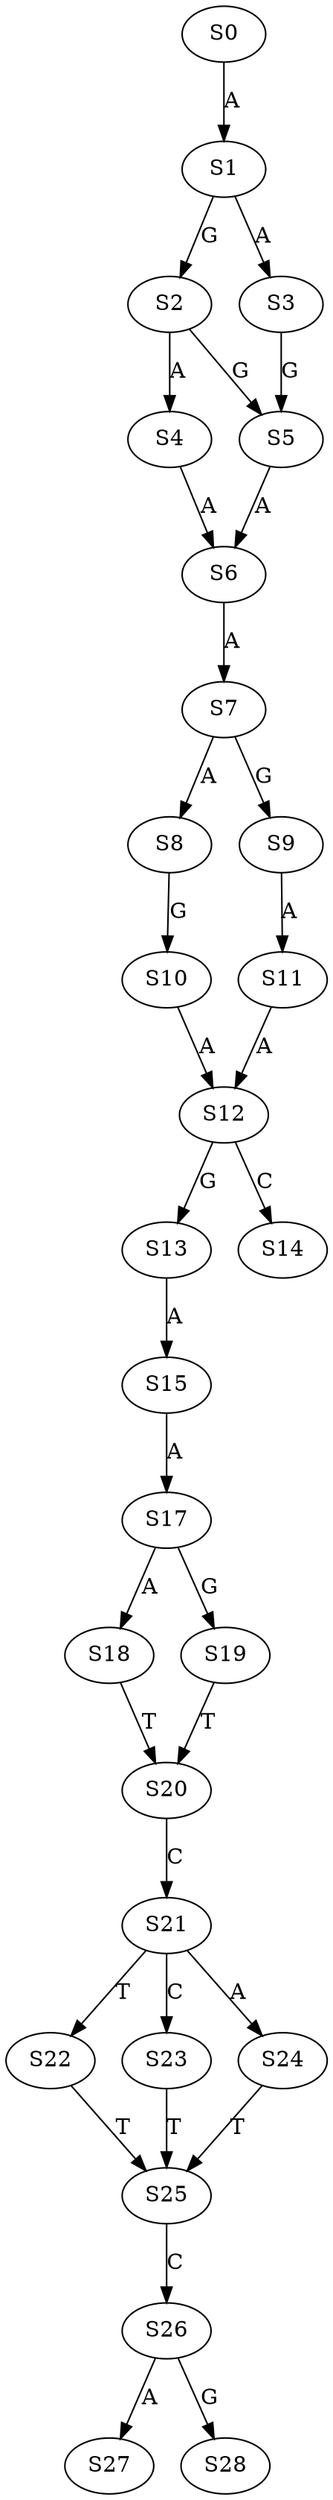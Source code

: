 strict digraph  {
	S0 -> S1 [ label = A ];
	S1 -> S2 [ label = G ];
	S1 -> S3 [ label = A ];
	S2 -> S4 [ label = A ];
	S2 -> S5 [ label = G ];
	S3 -> S5 [ label = G ];
	S4 -> S6 [ label = A ];
	S5 -> S6 [ label = A ];
	S6 -> S7 [ label = A ];
	S7 -> S8 [ label = A ];
	S7 -> S9 [ label = G ];
	S8 -> S10 [ label = G ];
	S9 -> S11 [ label = A ];
	S10 -> S12 [ label = A ];
	S11 -> S12 [ label = A ];
	S12 -> S13 [ label = G ];
	S12 -> S14 [ label = C ];
	S13 -> S15 [ label = A ];
	S15 -> S17 [ label = A ];
	S17 -> S18 [ label = A ];
	S17 -> S19 [ label = G ];
	S18 -> S20 [ label = T ];
	S19 -> S20 [ label = T ];
	S20 -> S21 [ label = C ];
	S21 -> S22 [ label = T ];
	S21 -> S23 [ label = C ];
	S21 -> S24 [ label = A ];
	S22 -> S25 [ label = T ];
	S23 -> S25 [ label = T ];
	S24 -> S25 [ label = T ];
	S25 -> S26 [ label = C ];
	S26 -> S27 [ label = A ];
	S26 -> S28 [ label = G ];
}

